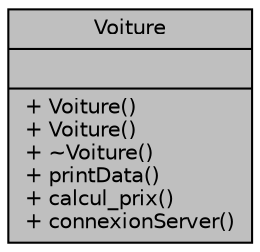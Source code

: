 digraph "Voiture"
{
  edge [fontname="Helvetica",fontsize="10",labelfontname="Helvetica",labelfontsize="10"];
  node [fontname="Helvetica",fontsize="10",shape=record];
  Node1 [label="{Voiture\n||+ Voiture()\l+ Voiture()\l+ ~Voiture()\l+ printData()\l+ calcul_prix()\l+ connexionServer()\l}",height=0.2,width=0.4,color="black", fillcolor="grey75", style="filled", fontcolor="black"];
}
